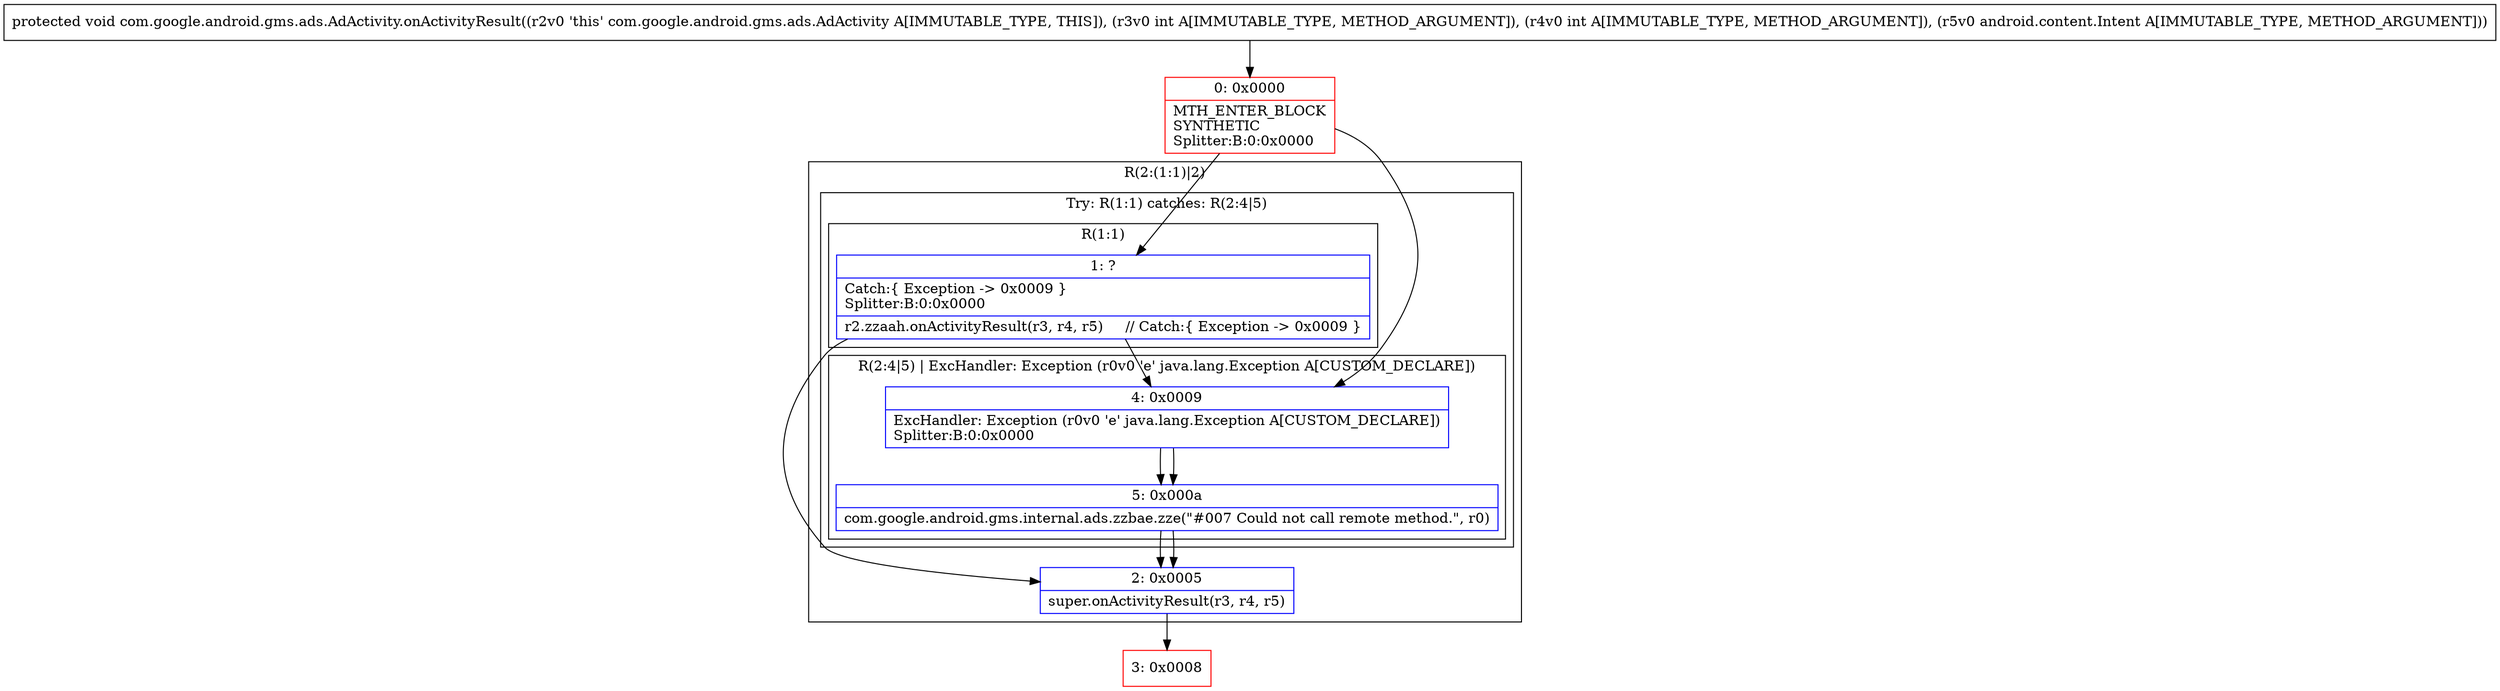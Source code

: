 digraph "CFG forcom.google.android.gms.ads.AdActivity.onActivityResult(IILandroid\/content\/Intent;)V" {
subgraph cluster_Region_118730357 {
label = "R(2:(1:1)|2)";
node [shape=record,color=blue];
subgraph cluster_TryCatchRegion_2100716181 {
label = "Try: R(1:1) catches: R(2:4|5)";
node [shape=record,color=blue];
subgraph cluster_Region_948009396 {
label = "R(1:1)";
node [shape=record,color=blue];
Node_1 [shape=record,label="{1\:\ ?|Catch:\{ Exception \-\> 0x0009 \}\lSplitter:B:0:0x0000\l|r2.zzaah.onActivityResult(r3, r4, r5)     \/\/ Catch:\{ Exception \-\> 0x0009 \}\l}"];
}
subgraph cluster_Region_271972518 {
label = "R(2:4|5) | ExcHandler: Exception (r0v0 'e' java.lang.Exception A[CUSTOM_DECLARE])\l";
node [shape=record,color=blue];
Node_4 [shape=record,label="{4\:\ 0x0009|ExcHandler: Exception (r0v0 'e' java.lang.Exception A[CUSTOM_DECLARE])\lSplitter:B:0:0x0000\l}"];
Node_5 [shape=record,label="{5\:\ 0x000a|com.google.android.gms.internal.ads.zzbae.zze(\"#007 Could not call remote method.\", r0)\l}"];
}
}
Node_2 [shape=record,label="{2\:\ 0x0005|super.onActivityResult(r3, r4, r5)\l}"];
}
subgraph cluster_Region_271972518 {
label = "R(2:4|5) | ExcHandler: Exception (r0v0 'e' java.lang.Exception A[CUSTOM_DECLARE])\l";
node [shape=record,color=blue];
Node_4 [shape=record,label="{4\:\ 0x0009|ExcHandler: Exception (r0v0 'e' java.lang.Exception A[CUSTOM_DECLARE])\lSplitter:B:0:0x0000\l}"];
Node_5 [shape=record,label="{5\:\ 0x000a|com.google.android.gms.internal.ads.zzbae.zze(\"#007 Could not call remote method.\", r0)\l}"];
}
Node_0 [shape=record,color=red,label="{0\:\ 0x0000|MTH_ENTER_BLOCK\lSYNTHETIC\lSplitter:B:0:0x0000\l}"];
Node_3 [shape=record,color=red,label="{3\:\ 0x0008}"];
MethodNode[shape=record,label="{protected void com.google.android.gms.ads.AdActivity.onActivityResult((r2v0 'this' com.google.android.gms.ads.AdActivity A[IMMUTABLE_TYPE, THIS]), (r3v0 int A[IMMUTABLE_TYPE, METHOD_ARGUMENT]), (r4v0 int A[IMMUTABLE_TYPE, METHOD_ARGUMENT]), (r5v0 android.content.Intent A[IMMUTABLE_TYPE, METHOD_ARGUMENT])) }"];
MethodNode -> Node_0;
Node_1 -> Node_2;
Node_1 -> Node_4;
Node_4 -> Node_5;
Node_5 -> Node_2;
Node_2 -> Node_3;
Node_4 -> Node_5;
Node_5 -> Node_2;
Node_0 -> Node_1;
Node_0 -> Node_4;
}

